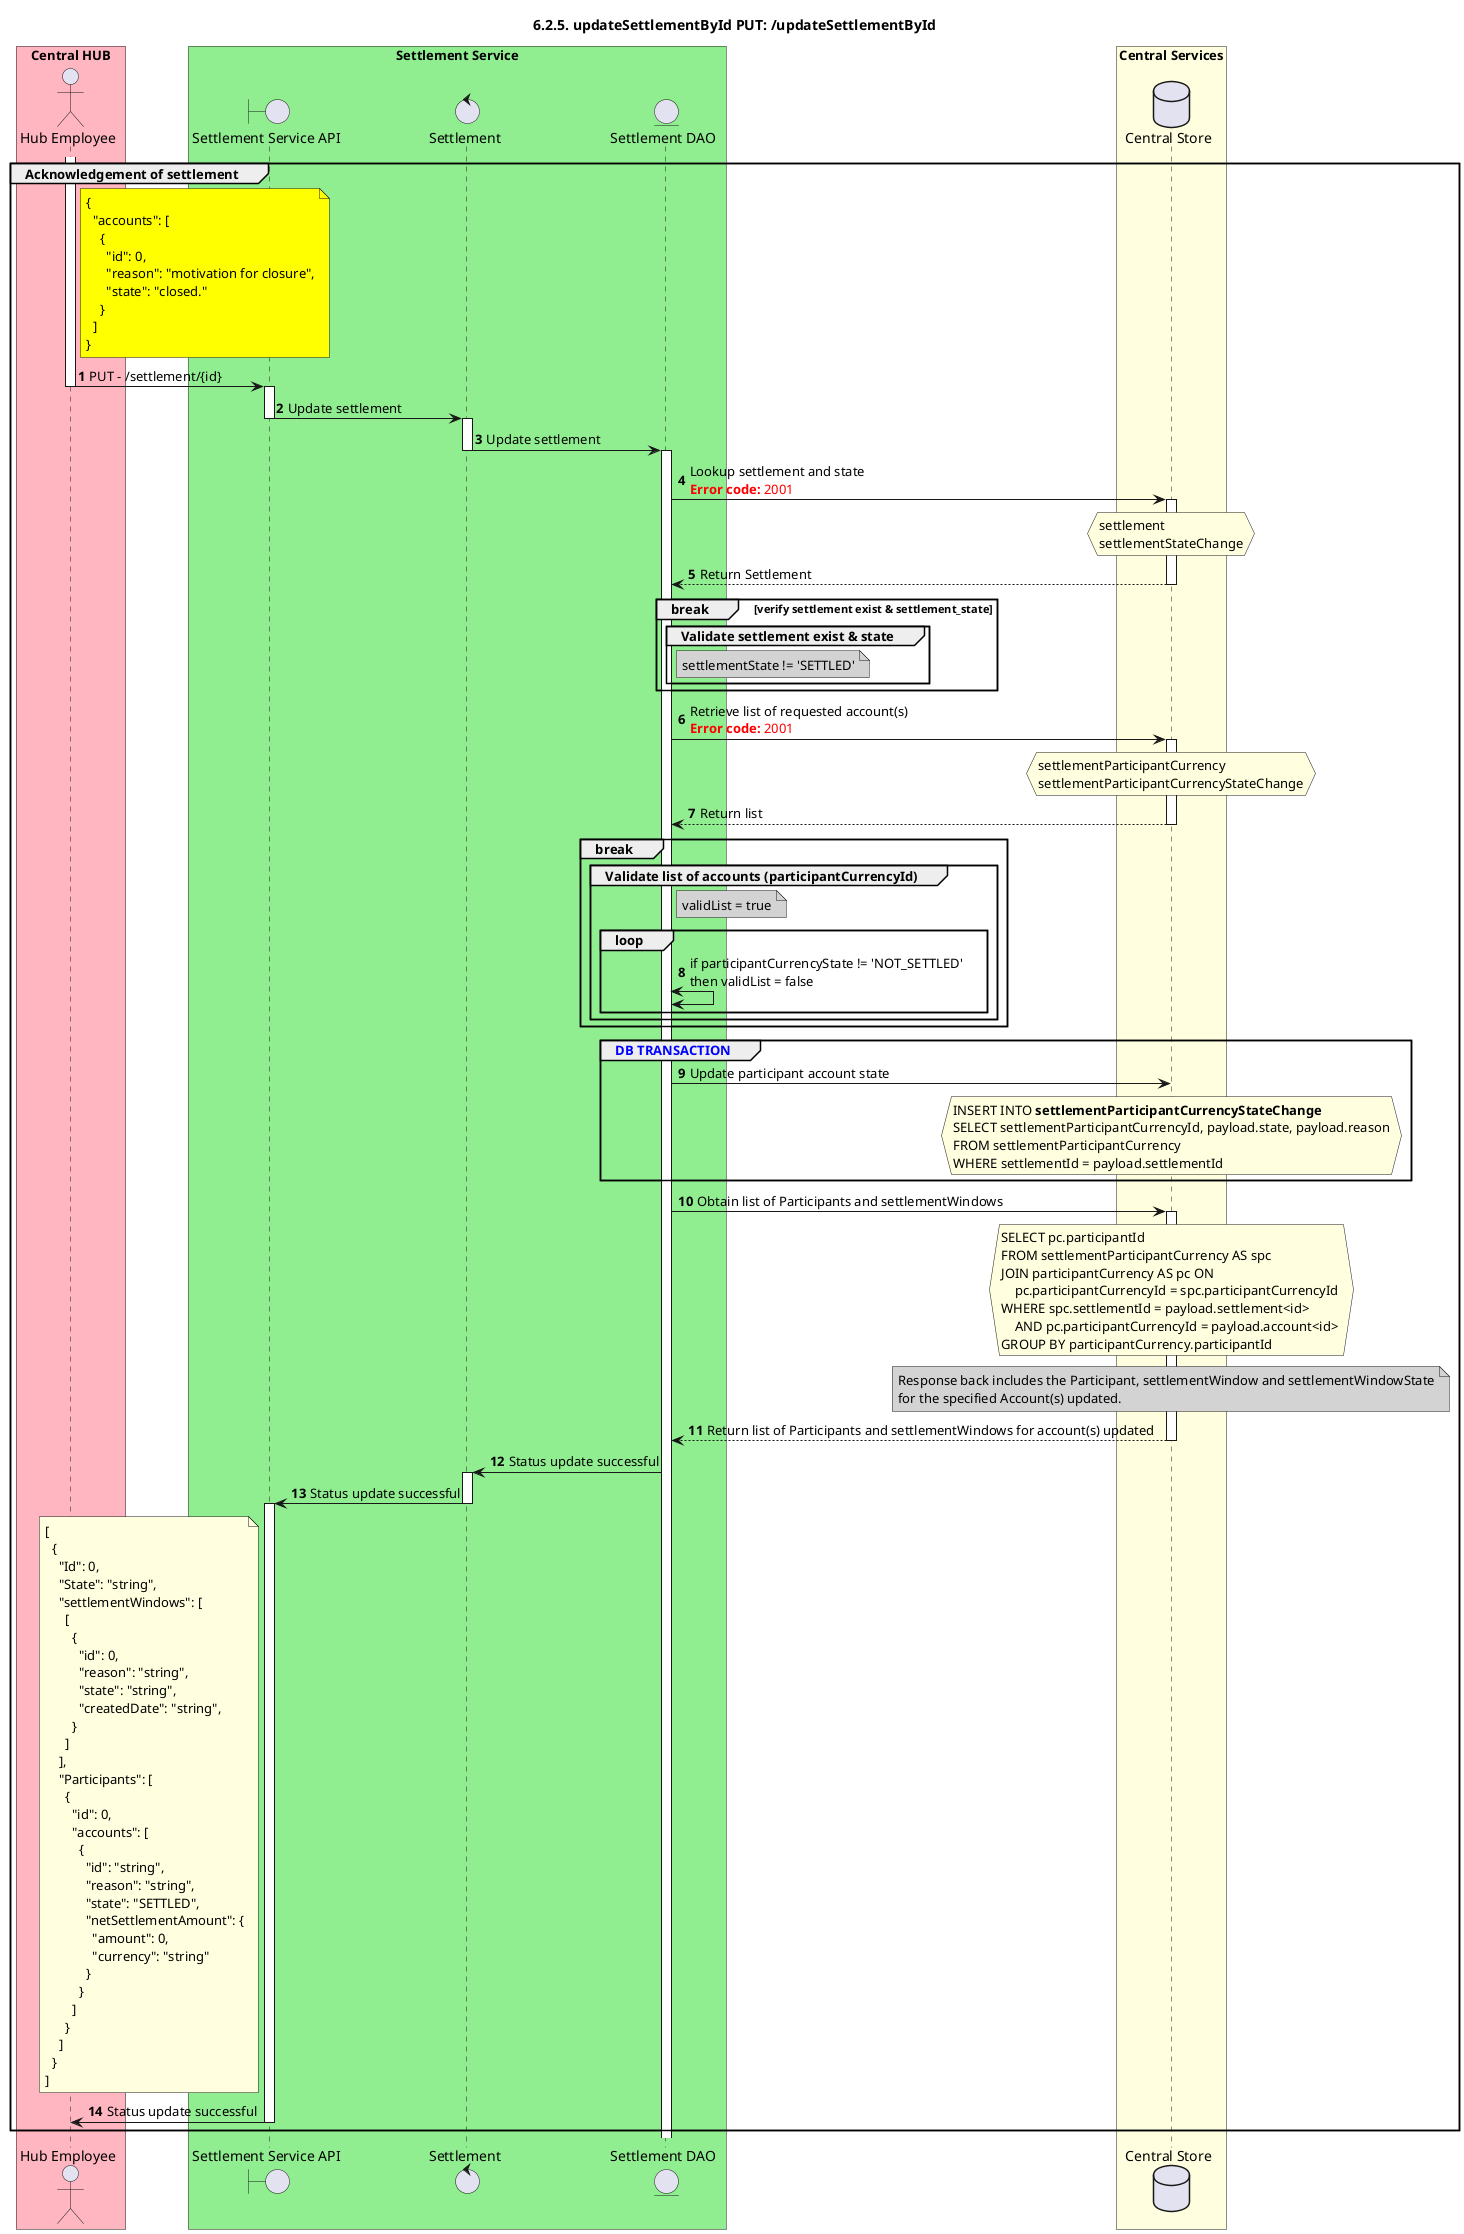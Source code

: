 @startuml
' declate title
title 6.2.5. updateSettlementById PUT: /updateSettlementById
autonumber

' Actor Keys:

' declare actors

actor "Hub Employee" as OPERATOR

boundary "Settlement Service API" as SSAPI
control "Settlement" as SETTLEMENT
'control "Settlement Window" as SETTLEWINDOW
entity "Settlement DAO" as SETTLE_DAO

database "Central Store" as DB

box "Central HUB" #LightPink
    participant OPERATOR
end box

box "Settlement Service" #LightGreen
    participant SSAPI
    participant SETTLEMENT
'    participant SETTLEWINDOW
    participant SETTLE_DAO
end box

box "Central Services" #LightYellow
    participant DB
end box

' start flow
group Acknowledgement of settlement
    activate OPERATOR
    note right of OPERATOR #Yellow
        {
          "accounts": [
            {
              "id": 0,
              "reason": "motivation for closure",
              "state": "closed."
            }
          ]
        }
    end note
    OPERATOR -> SSAPI:         PUT - /settlement/{id}
    deactivate OPERATOR
    activate SSAPI

    SSAPI -> SETTLEMENT: Update settlement
    deactivate SSAPI
    activate SETTLEMENT

    SETTLEMENT -> SETTLE_DAO: Update settlement
    deactivate SETTLEMENT
    activate SETTLE_DAO

    SETTLE_DAO -> DB: Lookup settlement and state \n<color #FF0000><b>Error code:</b> 2001</color>
    activate DB
    hnote over DB #LightYellow
        settlement
        settlementStateChange
    end hnote

    SETTLE_DAO <-- DB: Return Settlement
    deactivate DB
    break verify settlement exist & settlement_state
        group Validate settlement exist & state
            note right of SETTLE_DAO #LightGray
               settlementState != 'SETTLED'
            end note
        end
    end

    SETTLE_DAO -> DB: Retrieve list of requested account(s) \n<color #FF0000><b>Error code:</b> 2001</color>
    activate DB
    hnote over DB #LightYellow
        settlementParticipantCurrency
        settlementParticipantCurrencyStateChange
    end hnote
    DB --> SETTLE_DAO: Return list
    deactivate DB

    break
        group Validate list of accounts (participantCurrencyId)
            note right of SETTLE_DAO #LightGray
                validList = true
            end note
            loop
                SETTLE_DAO <-> SETTLE_DAO: if participantCurrencyState != 'NOT_SETTLED' \nthen validList = false
            end loop
        end
    end
    group <color #blue>DB TRANSACTION</color>
    SETTLE_DAO -> DB: Update participant account state
        hnote over DB #LightYellow
            INSERT INTO **settlementParticipantCurrencyStateChange**
            SELECT settlementParticipantCurrencyId, payload.state, payload.reason
            FROM settlementParticipantCurrency
            WHERE settlementId = payload.settlementId
        end hnote

'            SETTLE_DAO -> DB: Update settlement state
'            hnote over DB #LightYellow
'                INSERT INTO **settlementStateChange**
'                SELECT settlementId, payload.state, payload.reason
'                FROM settlementParticipantCurrency
'                WHERE settlementId = payload.settlementId
'            end hnote

'            SETTLE_DAO -> DB: Update state for settlementWindow
'            hnote over DB #LightYellow
'                INSERT INTO **settlementWindowStateChange**
'                SELECT settlementId, 'SETTLED', payload.reason
'                FROM settlementParticipantCurrency
'                WHERE settlementId = payload.settlementId
'            end hnote
'            note over DB #LightGray
'                SettlementWindowState is implied and need to verify if this update is appropiate.
'            end note
        end
        SETTLE_DAO -> DB: Obtain list of Participants and settlementWindows
        activate DB
        hnote over DB #LightYellow
            SELECT pc.participantId 
            FROM settlementParticipantCurrency AS spc 
            JOIN participantCurrency AS pc ON
                pc.participantCurrencyId = spc.participantCurrencyId 
            WHERE spc.settlementId = payload.settlement<id> 
                AND pc.participantCurrencyId = payload.account<id>
            GROUP BY participantCurrency.participantId
        end hnote
        note over DB #LightGray
            Response back includes the Participant, settlementWindow and settlementWindowState
            for the specified Account(s) updated.
        end note
        SETTLE_DAO <-- DB: Return list of Participants and settlementWindows for account(s) updated
        deactivate DB
        SETTLEMENT <- SETTLE_DAO: Status update successful
        activate SETTLEMENT
        SETTLEMENT -> SSAPI: Status update successful
        deactivate SETTLEMENT
        activate SSAPI
        note left of SSAPI #LightYellow
        [
          {
            "Id": 0,
            "State": "string",
            "settlementWindows": [
              [
                {
                  "id": 0,
                  "reason": "string",
                  "state": "string",
                  "createdDate": "string",
                }
              ]
            ],
            "Participants": [
              {
                "id": 0,
                "accounts": [
                  {
                    "id": "string",
                    "reason": "string",
                    "state": "SETTLED",
                    "netSettlementAmount": {
                      "amount": 0,
                      "currency": "string"
                    }
                  }
                ]
              }
            ]
          }
        ]
        end note
        SSAPI -> OPERATOR: Status update successful
        deactivate SSAPI
'        else <color #FF0000><b>Settlement Update Error</b></color>
'            SETTLE_DAO -> SSAPI: Settlement Update Error - Return ERROR

'    else <color #FF0000><b>Settlement Window Update Error</b></color>
'        SETTLE_DAO -> SSAPI: Settlement Window Update Error - Return ERROR
'        deactivate SETTLE_DAO
'        activate SSAPI
'        SSAPI -> SSAPI: Update Event log
'        note right of SSAPI #LightBlue
'            Log ERROR Messages.
'            Update Event log with ERROR.
'        end note
'        note left of SSAPI #Yellow
'            {
'              "status": 0,
'              "code": "(ERROR response code eg. '404' - Defined in swagger definition))",
'              "message": "string"
'            }
'        end note
'        OPERATOR <- SSAPI: Return ERROR
        deactivate SSAPI
end

@enduml